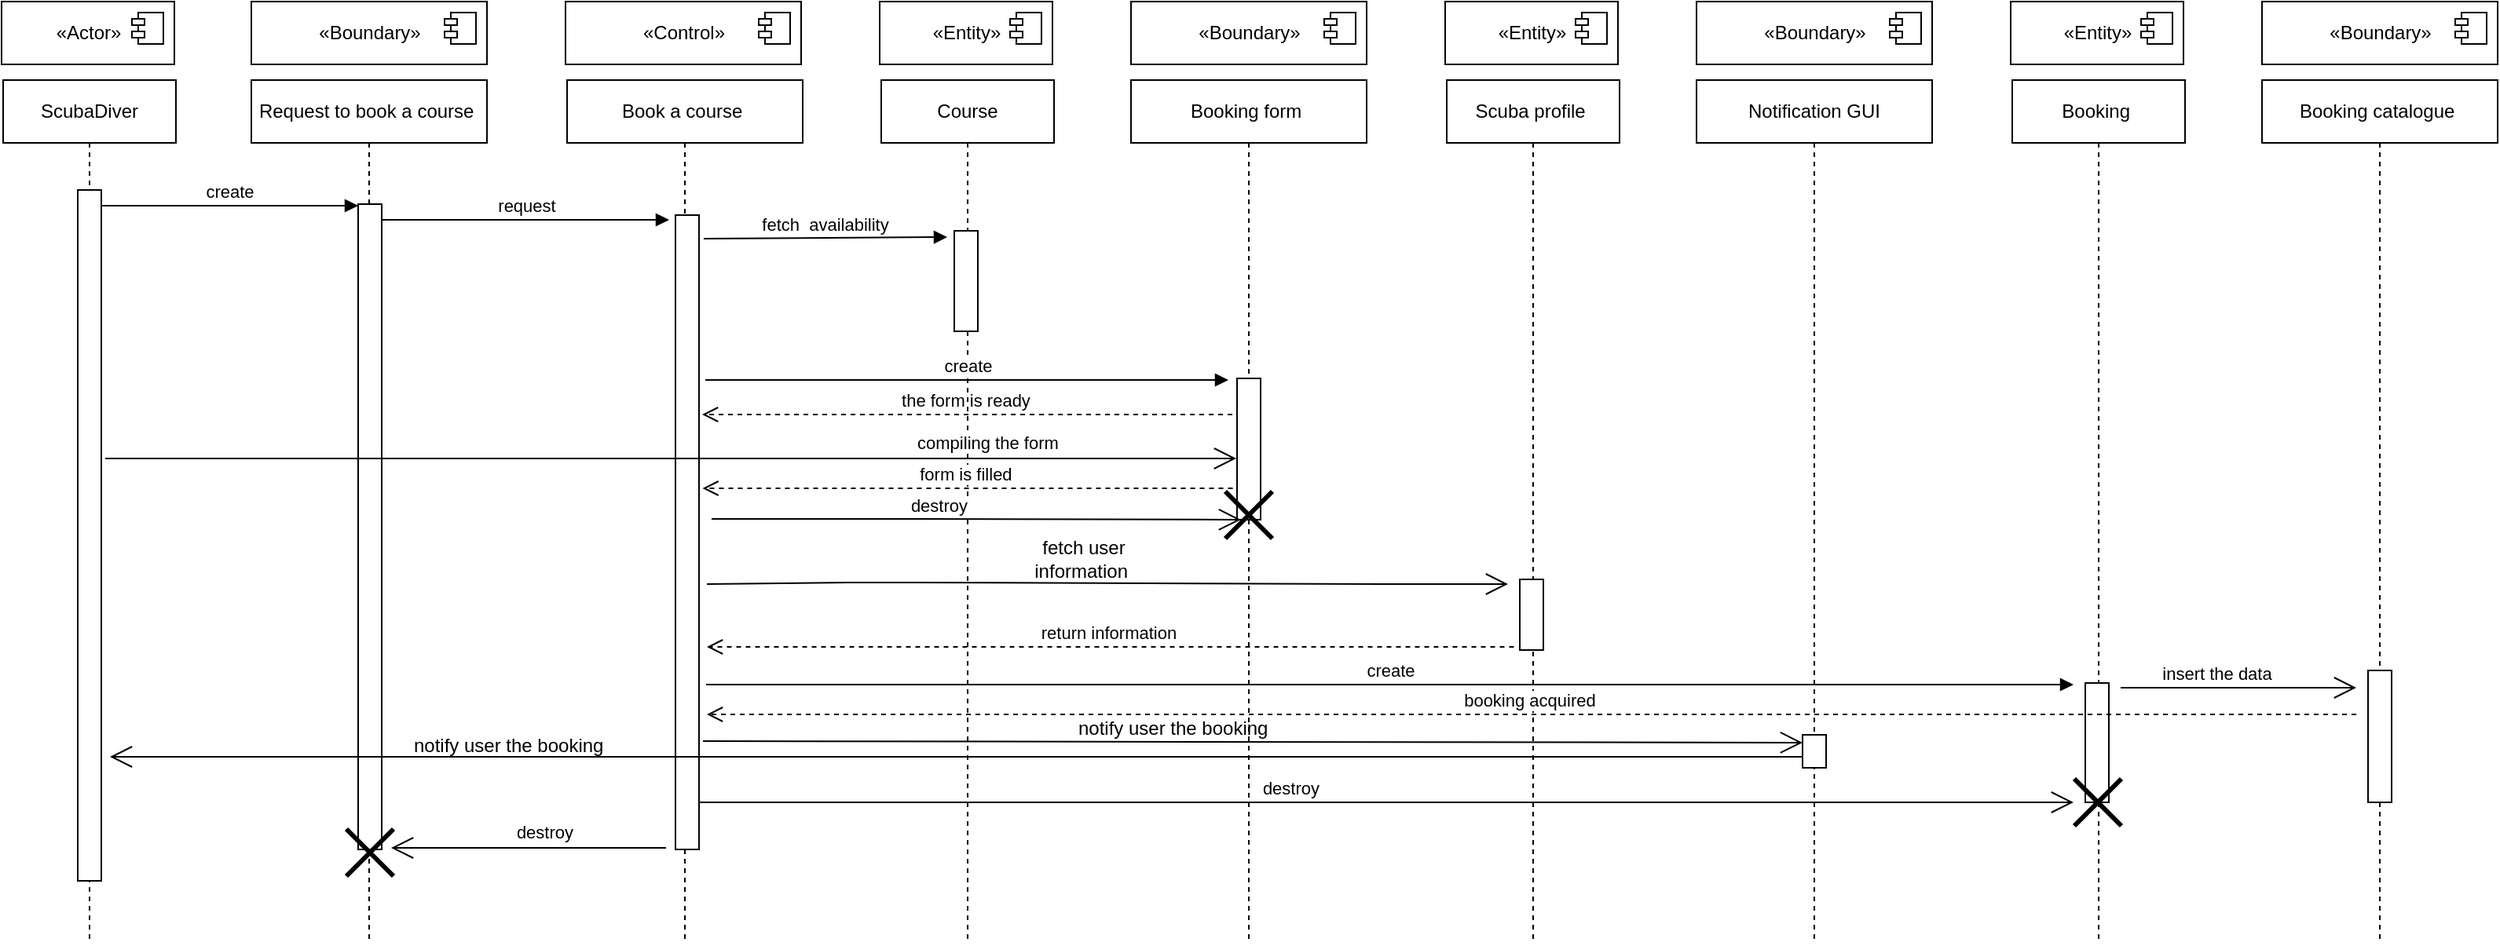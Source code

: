 <mxfile version="20.5.3" type="device"><diagram id="kgpKYQtTHZ0yAKxKKP6v" name="Page-1"><mxGraphModel dx="1232" dy="571" grid="1" gridSize="10" guides="1" tooltips="1" connect="1" arrows="1" fold="1" page="1" pageScale="1" pageWidth="850" pageHeight="1100" math="0" shadow="0"><root><mxCell id="0"/><mxCell id="1" parent="0"/><mxCell id="u1TIdS6gdncX9-nTanrM-4" value="ScubaDiver" style="shape=umlLifeline;perimeter=lifelinePerimeter;whiteSpace=wrap;html=1;container=1;collapsible=0;recursiveResize=0;outlineConnect=0;" parent="1" vertex="1"><mxGeometry x="42" y="90" width="110" height="550" as="geometry"/></mxCell><mxCell id="u1TIdS6gdncX9-nTanrM-43" value="" style="rounded=0;whiteSpace=wrap;html=1;" parent="u1TIdS6gdncX9-nTanrM-4" vertex="1"><mxGeometry x="47.5" y="70" width="15" height="440" as="geometry"/></mxCell><mxCell id="u1TIdS6gdncX9-nTanrM-7" value="«Actor»&lt;br&gt;" style="html=1;dropTarget=0;" parent="1" vertex="1"><mxGeometry x="41" y="40" width="110" height="40" as="geometry"/></mxCell><mxCell id="u1TIdS6gdncX9-nTanrM-8" value="" style="shape=module;jettyWidth=8;jettyHeight=4;" parent="u1TIdS6gdncX9-nTanrM-7" vertex="1"><mxGeometry x="1" width="20" height="20" relative="1" as="geometry"><mxPoint x="-27" y="7" as="offset"/></mxGeometry></mxCell><mxCell id="u1TIdS6gdncX9-nTanrM-12" value="«Boundary»" style="html=1;dropTarget=0;" parent="1" vertex="1"><mxGeometry x="760" y="40" width="150" height="40" as="geometry"/></mxCell><mxCell id="u1TIdS6gdncX9-nTanrM-13" value="" style="shape=module;jettyWidth=8;jettyHeight=4;" parent="u1TIdS6gdncX9-nTanrM-12" vertex="1"><mxGeometry x="1" width="20" height="20" relative="1" as="geometry"><mxPoint x="-27" y="7" as="offset"/></mxGeometry></mxCell><mxCell id="u1TIdS6gdncX9-nTanrM-14" value="Booking form&amp;nbsp;" style="shape=umlLifeline;perimeter=lifelinePerimeter;whiteSpace=wrap;html=1;container=1;collapsible=0;recursiveResize=0;outlineConnect=0;" parent="1" vertex="1"><mxGeometry x="760" y="90" width="150" height="550" as="geometry"/></mxCell><mxCell id="u1TIdS6gdncX9-nTanrM-52" value="" style="rounded=0;whiteSpace=wrap;html=1;" parent="u1TIdS6gdncX9-nTanrM-14" vertex="1"><mxGeometry x="67.5" y="190" width="15" height="90" as="geometry"/></mxCell><mxCell id="u1TIdS6gdncX9-nTanrM-78" value="notify user the booking&amp;nbsp;" style="text;html=1;align=center;verticalAlign=middle;resizable=0;points=[];autosize=1;strokeColor=none;fillColor=none;" parent="u1TIdS6gdncX9-nTanrM-14" vertex="1"><mxGeometry x="-47.5" y="398" width="150" height="30" as="geometry"/></mxCell><mxCell id="u1TIdS6gdncX9-nTanrM-88" value="the form is ready&amp;nbsp;" style="html=1;verticalAlign=bottom;endArrow=open;dashed=1;endSize=8;rounded=0;" parent="u1TIdS6gdncX9-nTanrM-14" edge="1"><mxGeometry relative="1" as="geometry"><mxPoint x="64.5" y="213" as="sourcePoint"/><mxPoint x="-273" y="213" as="targetPoint"/></mxGeometry></mxCell><mxCell id="u1TIdS6gdncX9-nTanrM-107" value="" style="shape=umlDestroy;whiteSpace=wrap;html=1;strokeWidth=3;" parent="u1TIdS6gdncX9-nTanrM-14" vertex="1"><mxGeometry x="60" y="262" width="30" height="30" as="geometry"/></mxCell><mxCell id="u1TIdS6gdncX9-nTanrM-110" value="" style="endArrow=open;endFill=1;endSize=12;html=1;rounded=0;" parent="u1TIdS6gdncX9-nTanrM-14" edge="1"><mxGeometry width="160" relative="1" as="geometry"><mxPoint x="-277" y="460" as="sourcePoint"/><mxPoint x="600" y="460" as="targetPoint"/><Array as="points"><mxPoint x="-172.5" y="460"/><mxPoint x="-142.5" y="460"/></Array></mxGeometry></mxCell><mxCell id="u1TIdS6gdncX9-nTanrM-111" value="destroy&amp;nbsp;" style="edgeLabel;html=1;align=center;verticalAlign=middle;resizable=0;points=[];" parent="u1TIdS6gdncX9-nTanrM-110" vertex="1" connectable="0"><mxGeometry x="-0.134" y="2" relative="1" as="geometry"><mxPoint y="-7" as="offset"/></mxGeometry></mxCell><mxCell id="u1TIdS6gdncX9-nTanrM-18" value="Course" style="shape=umlLifeline;perimeter=lifelinePerimeter;whiteSpace=wrap;html=1;container=1;collapsible=0;recursiveResize=0;outlineConnect=0;" parent="1" vertex="1"><mxGeometry x="601" y="90" width="110" height="550" as="geometry"/></mxCell><mxCell id="u1TIdS6gdncX9-nTanrM-56" value="fetch&amp;nbsp; availability" style="html=1;verticalAlign=bottom;endArrow=block;rounded=0;" parent="u1TIdS6gdncX9-nTanrM-18" edge="1"><mxGeometry width="80" relative="1" as="geometry"><mxPoint x="-113" y="101" as="sourcePoint"/><mxPoint x="42" y="100" as="targetPoint"/></mxGeometry></mxCell><mxCell id="u1TIdS6gdncX9-nTanrM-58" value="" style="rounded=0;whiteSpace=wrap;html=1;" parent="u1TIdS6gdncX9-nTanrM-18" vertex="1"><mxGeometry x="46.5" y="96" width="15" height="64" as="geometry"/></mxCell><mxCell id="u1TIdS6gdncX9-nTanrM-55" value="form is filled&amp;nbsp;" style="html=1;verticalAlign=bottom;endArrow=open;dashed=1;endSize=8;rounded=0;" parent="u1TIdS6gdncX9-nTanrM-18" edge="1"><mxGeometry relative="1" as="geometry"><mxPoint x="223.75" y="260" as="sourcePoint"/><mxPoint x="-113.75" y="260" as="targetPoint"/></mxGeometry></mxCell><mxCell id="u1TIdS6gdncX9-nTanrM-77" value="" style="endArrow=open;endFill=1;endSize=12;html=1;rounded=0;entryX=0;entryY=0.5;entryDx=0;entryDy=0;" parent="u1TIdS6gdncX9-nTanrM-18" edge="1"><mxGeometry width="160" relative="1" as="geometry"><mxPoint x="-113.5" y="421" as="sourcePoint"/><mxPoint x="586.5" y="422" as="targetPoint"/></mxGeometry></mxCell><mxCell id="u1TIdS6gdncX9-nTanrM-19" value="«Entity»" style="html=1;dropTarget=0;" parent="1" vertex="1"><mxGeometry x="600" y="40" width="110" height="40" as="geometry"/></mxCell><mxCell id="u1TIdS6gdncX9-nTanrM-20" value="" style="shape=module;jettyWidth=8;jettyHeight=4;" parent="u1TIdS6gdncX9-nTanrM-19" vertex="1"><mxGeometry x="1" width="20" height="20" relative="1" as="geometry"><mxPoint x="-27" y="7" as="offset"/></mxGeometry></mxCell><mxCell id="u1TIdS6gdncX9-nTanrM-22" value="«Boundary»" style="html=1;dropTarget=0;" parent="1" vertex="1"><mxGeometry x="200" y="40" width="150" height="40" as="geometry"/></mxCell><mxCell id="u1TIdS6gdncX9-nTanrM-23" value="" style="shape=module;jettyWidth=8;jettyHeight=4;" parent="u1TIdS6gdncX9-nTanrM-22" vertex="1"><mxGeometry x="1" width="20" height="20" relative="1" as="geometry"><mxPoint x="-27" y="7" as="offset"/></mxGeometry></mxCell><mxCell id="u1TIdS6gdncX9-nTanrM-24" value="Request to book a course&amp;nbsp;" style="shape=umlLifeline;perimeter=lifelinePerimeter;whiteSpace=wrap;html=1;container=1;collapsible=0;recursiveResize=0;outlineConnect=0;" parent="1" vertex="1"><mxGeometry x="200" y="90" width="150" height="550" as="geometry"/></mxCell><mxCell id="u1TIdS6gdncX9-nTanrM-29" value="" style="rounded=0;whiteSpace=wrap;html=1;" parent="u1TIdS6gdncX9-nTanrM-24" vertex="1"><mxGeometry x="68" y="79" width="15" height="411" as="geometry"/></mxCell><mxCell id="u1TIdS6gdncX9-nTanrM-65" value="" style="shape=umlDestroy;whiteSpace=wrap;html=1;strokeWidth=3;" parent="u1TIdS6gdncX9-nTanrM-24" vertex="1"><mxGeometry x="60.5" y="477" width="30" height="30" as="geometry"/></mxCell><mxCell id="u1TIdS6gdncX9-nTanrM-25" value="create" style="html=1;verticalAlign=bottom;endArrow=block;rounded=0;" parent="1" edge="1"><mxGeometry width="80" relative="1" as="geometry"><mxPoint x="104" y="170" as="sourcePoint"/><mxPoint x="268" y="170" as="targetPoint"/></mxGeometry></mxCell><mxCell id="u1TIdS6gdncX9-nTanrM-40" value="«Control»" style="html=1;dropTarget=0;" parent="1" vertex="1"><mxGeometry x="400" y="40" width="150" height="40" as="geometry"/></mxCell><mxCell id="u1TIdS6gdncX9-nTanrM-41" value="" style="shape=module;jettyWidth=8;jettyHeight=4;" parent="u1TIdS6gdncX9-nTanrM-40" vertex="1"><mxGeometry x="1" width="20" height="20" relative="1" as="geometry"><mxPoint x="-27" y="7" as="offset"/></mxGeometry></mxCell><mxCell id="u1TIdS6gdncX9-nTanrM-42" value="Book a course&amp;nbsp;" style="shape=umlLifeline;perimeter=lifelinePerimeter;whiteSpace=wrap;html=1;container=1;collapsible=0;recursiveResize=0;outlineConnect=0;" parent="1" vertex="1"><mxGeometry x="401" y="90" width="150" height="550" as="geometry"/></mxCell><mxCell id="u1TIdS6gdncX9-nTanrM-49" value="" style="rounded=0;whiteSpace=wrap;html=1;" parent="u1TIdS6gdncX9-nTanrM-42" vertex="1"><mxGeometry x="69" y="86" width="15" height="404" as="geometry"/></mxCell><mxCell id="u1TIdS6gdncX9-nTanrM-50" value="request" style="html=1;verticalAlign=bottom;endArrow=block;rounded=0;" parent="u1TIdS6gdncX9-nTanrM-42" edge="1"><mxGeometry width="80" relative="1" as="geometry"><mxPoint x="-118" y="89" as="sourcePoint"/><mxPoint x="65" y="89" as="targetPoint"/></mxGeometry></mxCell><mxCell id="u1TIdS6gdncX9-nTanrM-51" value="create" style="html=1;verticalAlign=bottom;endArrow=block;rounded=0;" parent="1" edge="1"><mxGeometry width="80" relative="1" as="geometry"><mxPoint x="489" y="281" as="sourcePoint"/><mxPoint x="822" y="281" as="targetPoint"/></mxGeometry></mxCell><mxCell id="u1TIdS6gdncX9-nTanrM-59" value="Scuba profile&amp;nbsp;" style="shape=umlLifeline;perimeter=lifelinePerimeter;whiteSpace=wrap;html=1;container=1;collapsible=0;recursiveResize=0;outlineConnect=0;" parent="1" vertex="1"><mxGeometry x="961" y="90" width="110" height="550" as="geometry"/></mxCell><mxCell id="u1TIdS6gdncX9-nTanrM-61" value="" style="rounded=0;whiteSpace=wrap;html=1;" parent="u1TIdS6gdncX9-nTanrM-59" vertex="1"><mxGeometry x="46.5" y="318" width="15" height="45" as="geometry"/></mxCell><mxCell id="u1TIdS6gdncX9-nTanrM-63" value="«Entity»" style="html=1;dropTarget=0;" parent="1" vertex="1"><mxGeometry x="960" y="40" width="110" height="40" as="geometry"/></mxCell><mxCell id="u1TIdS6gdncX9-nTanrM-64" value="" style="shape=module;jettyWidth=8;jettyHeight=4;" parent="u1TIdS6gdncX9-nTanrM-63" vertex="1"><mxGeometry x="1" width="20" height="20" relative="1" as="geometry"><mxPoint x="-27" y="7" as="offset"/></mxGeometry></mxCell><mxCell id="u1TIdS6gdncX9-nTanrM-66" value="" style="endArrow=open;endFill=1;endSize=12;html=1;rounded=0;startArrow=none;" parent="1" edge="1"><mxGeometry width="160" relative="1" as="geometry"><mxPoint x="490" y="411" as="sourcePoint"/><mxPoint x="1000" y="411" as="targetPoint"/><Array as="points"><mxPoint x="580" y="410"/><mxPoint x="620" y="410"/><mxPoint x="920" y="411"/></Array></mxGeometry></mxCell><mxCell id="u1TIdS6gdncX9-nTanrM-69" value="return information&amp;nbsp;" style="html=1;verticalAlign=bottom;endArrow=open;dashed=1;endSize=8;rounded=0;" parent="1" edge="1"><mxGeometry relative="1" as="geometry"><mxPoint x="1003.75" y="451" as="sourcePoint"/><mxPoint x="490" y="451" as="targetPoint"/></mxGeometry></mxCell><mxCell id="u1TIdS6gdncX9-nTanrM-73" value="«Boundary»" style="html=1;dropTarget=0;" parent="1" vertex="1"><mxGeometry x="1120" y="40" width="150" height="40" as="geometry"/></mxCell><mxCell id="u1TIdS6gdncX9-nTanrM-74" value="" style="shape=module;jettyWidth=8;jettyHeight=4;" parent="u1TIdS6gdncX9-nTanrM-73" vertex="1"><mxGeometry x="1" width="20" height="20" relative="1" as="geometry"><mxPoint x="-27" y="7" as="offset"/></mxGeometry></mxCell><mxCell id="u1TIdS6gdncX9-nTanrM-75" value="Notification GUI" style="shape=umlLifeline;perimeter=lifelinePerimeter;whiteSpace=wrap;html=1;container=1;collapsible=0;recursiveResize=0;outlineConnect=0;" parent="1" vertex="1"><mxGeometry x="1120" y="90" width="150" height="550" as="geometry"/></mxCell><mxCell id="u1TIdS6gdncX9-nTanrM-76" value="" style="rounded=0;whiteSpace=wrap;html=1;" parent="u1TIdS6gdncX9-nTanrM-75" vertex="1"><mxGeometry x="67.5" y="417" width="15" height="21" as="geometry"/></mxCell><mxCell id="u1TIdS6gdncX9-nTanrM-79" value="" style="endArrow=open;endFill=1;endSize=12;html=1;rounded=0;" parent="u1TIdS6gdncX9-nTanrM-75" edge="1"><mxGeometry width="160" relative="1" as="geometry"><mxPoint x="67.5" y="431" as="sourcePoint"/><mxPoint x="-1010" y="431" as="targetPoint"/></mxGeometry></mxCell><mxCell id="u1TIdS6gdncX9-nTanrM-80" value="notify user the booking&amp;nbsp;" style="text;html=1;align=center;verticalAlign=middle;resizable=0;points=[];autosize=1;strokeColor=none;fillColor=none;" parent="1" vertex="1"><mxGeometry x="290" y="499" width="150" height="30" as="geometry"/></mxCell><mxCell id="u1TIdS6gdncX9-nTanrM-67" value="fetch user information&amp;nbsp;" style="text;html=1;strokeColor=none;fillColor=none;align=center;verticalAlign=middle;whiteSpace=wrap;rounded=0;" parent="1" vertex="1"><mxGeometry x="680" y="380" width="100" height="30" as="geometry"/></mxCell><mxCell id="u1TIdS6gdncX9-nTanrM-82" value="" style="endArrow=open;endFill=1;endSize=12;html=1;rounded=0;" parent="1" edge="1"><mxGeometry width="160" relative="1" as="geometry"><mxPoint x="107" y="331" as="sourcePoint"/><mxPoint x="827" y="331" as="targetPoint"/></mxGeometry></mxCell><mxCell id="u1TIdS6gdncX9-nTanrM-86" value="compiling the form&amp;nbsp;" style="edgeLabel;html=1;align=center;verticalAlign=middle;resizable=0;points=[];" parent="u1TIdS6gdncX9-nTanrM-82" vertex="1" connectable="0"><mxGeometry x="0.876" y="2" relative="1" as="geometry"><mxPoint x="-113" y="-8" as="offset"/></mxGeometry></mxCell><mxCell id="u1TIdS6gdncX9-nTanrM-89" value="Booking&amp;nbsp;" style="shape=umlLifeline;perimeter=lifelinePerimeter;whiteSpace=wrap;html=1;container=1;collapsible=0;recursiveResize=0;outlineConnect=0;" parent="1" vertex="1"><mxGeometry x="1321" y="90" width="110" height="550" as="geometry"/></mxCell><mxCell id="u1TIdS6gdncX9-nTanrM-90" value="" style="rounded=0;whiteSpace=wrap;html=1;" parent="u1TIdS6gdncX9-nTanrM-89" vertex="1"><mxGeometry x="46.5" y="384" width="15" height="76" as="geometry"/></mxCell><mxCell id="u1TIdS6gdncX9-nTanrM-112" value="" style="shape=umlDestroy;whiteSpace=wrap;html=1;strokeWidth=3;" parent="u1TIdS6gdncX9-nTanrM-89" vertex="1"><mxGeometry x="39.5" y="445" width="30" height="30" as="geometry"/></mxCell><mxCell id="u1TIdS6gdncX9-nTanrM-91" value="«Entity»" style="html=1;dropTarget=0;" parent="1" vertex="1"><mxGeometry x="1320" y="40" width="110" height="40" as="geometry"/></mxCell><mxCell id="u1TIdS6gdncX9-nTanrM-92" value="" style="shape=module;jettyWidth=8;jettyHeight=4;" parent="u1TIdS6gdncX9-nTanrM-91" vertex="1"><mxGeometry x="1" width="20" height="20" relative="1" as="geometry"><mxPoint x="-27" y="7" as="offset"/></mxGeometry></mxCell><mxCell id="u1TIdS6gdncX9-nTanrM-94" value="create" style="html=1;verticalAlign=bottom;endArrow=block;rounded=0;" parent="1" edge="1"><mxGeometry width="80" relative="1" as="geometry"><mxPoint x="489.5" y="475" as="sourcePoint"/><mxPoint x="1360" y="475" as="targetPoint"/></mxGeometry></mxCell><mxCell id="u1TIdS6gdncX9-nTanrM-95" value="«Boundary»" style="html=1;dropTarget=0;" parent="1" vertex="1"><mxGeometry x="1480" y="40" width="150" height="40" as="geometry"/></mxCell><mxCell id="u1TIdS6gdncX9-nTanrM-96" value="" style="shape=module;jettyWidth=8;jettyHeight=4;" parent="u1TIdS6gdncX9-nTanrM-95" vertex="1"><mxGeometry x="1" width="20" height="20" relative="1" as="geometry"><mxPoint x="-27" y="7" as="offset"/></mxGeometry></mxCell><mxCell id="u1TIdS6gdncX9-nTanrM-97" value="Booking catalogue&amp;nbsp;" style="shape=umlLifeline;perimeter=lifelinePerimeter;whiteSpace=wrap;html=1;container=1;collapsible=0;recursiveResize=0;outlineConnect=0;" parent="1" vertex="1"><mxGeometry x="1480" y="90" width="150" height="550" as="geometry"/></mxCell><mxCell id="u1TIdS6gdncX9-nTanrM-100" value="" style="rounded=0;whiteSpace=wrap;html=1;" parent="u1TIdS6gdncX9-nTanrM-97" vertex="1"><mxGeometry x="67.5" y="376" width="15" height="84" as="geometry"/></mxCell><mxCell id="u1TIdS6gdncX9-nTanrM-101" value="" style="endArrow=open;endFill=1;endSize=12;html=1;rounded=0;" parent="u1TIdS6gdncX9-nTanrM-97" edge="1"><mxGeometry width="160" relative="1" as="geometry"><mxPoint x="-90" y="387" as="sourcePoint"/><mxPoint x="60" y="387" as="targetPoint"/></mxGeometry></mxCell><mxCell id="u1TIdS6gdncX9-nTanrM-102" value="insert the data" style="edgeLabel;html=1;align=center;verticalAlign=middle;resizable=0;points=[];" parent="u1TIdS6gdncX9-nTanrM-101" vertex="1" connectable="0"><mxGeometry x="-0.195" y="-1" relative="1" as="geometry"><mxPoint y="-10" as="offset"/></mxGeometry></mxCell><mxCell id="u1TIdS6gdncX9-nTanrM-103" value="" style="endArrow=open;endFill=1;endSize=12;html=1;rounded=0;" parent="1" edge="1"><mxGeometry width="160" relative="1" as="geometry"><mxPoint x="464" y="579" as="sourcePoint"/><mxPoint x="289" y="579" as="targetPoint"/></mxGeometry></mxCell><mxCell id="u1TIdS6gdncX9-nTanrM-104" value="destroy&amp;nbsp;" style="edgeLabel;html=1;align=center;verticalAlign=middle;resizable=0;points=[];" parent="u1TIdS6gdncX9-nTanrM-103" vertex="1" connectable="0"><mxGeometry x="-0.134" y="2" relative="1" as="geometry"><mxPoint y="-12" as="offset"/></mxGeometry></mxCell><mxCell id="u1TIdS6gdncX9-nTanrM-105" value="booking acquired&amp;nbsp;" style="html=1;verticalAlign=bottom;endArrow=open;dashed=1;endSize=8;rounded=0;" parent="1" edge="1"><mxGeometry relative="1" as="geometry"><mxPoint x="1540" y="494" as="sourcePoint"/><mxPoint x="490" y="494" as="targetPoint"/></mxGeometry></mxCell><mxCell id="u1TIdS6gdncX9-nTanrM-108" value="" style="endArrow=open;endFill=1;endSize=12;html=1;rounded=0;" parent="1" edge="1"><mxGeometry width="160" relative="1" as="geometry"><mxPoint x="493" y="369.5" as="sourcePoint"/><mxPoint x="830" y="370" as="targetPoint"/><Array as="points"><mxPoint x="597.5" y="369.5"/><mxPoint x="627.5" y="369.5"/></Array></mxGeometry></mxCell><mxCell id="u1TIdS6gdncX9-nTanrM-109" value="destroy&amp;nbsp;" style="edgeLabel;html=1;align=center;verticalAlign=middle;resizable=0;points=[];" parent="u1TIdS6gdncX9-nTanrM-108" vertex="1" connectable="0"><mxGeometry x="-0.134" y="2" relative="1" as="geometry"><mxPoint y="-7" as="offset"/></mxGeometry></mxCell></root></mxGraphModel></diagram></mxfile>